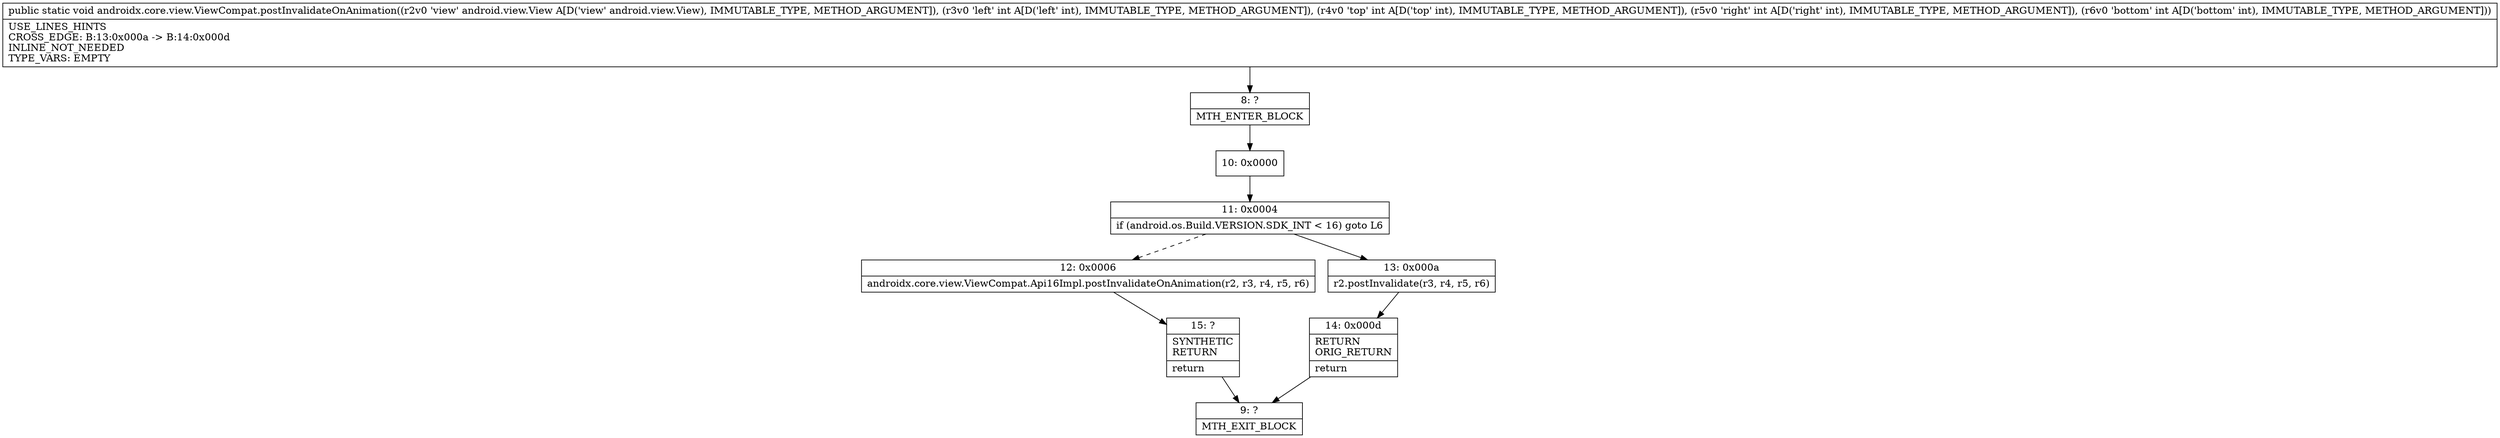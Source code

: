 digraph "CFG forandroidx.core.view.ViewCompat.postInvalidateOnAnimation(Landroid\/view\/View;IIII)V" {
Node_8 [shape=record,label="{8\:\ ?|MTH_ENTER_BLOCK\l}"];
Node_10 [shape=record,label="{10\:\ 0x0000}"];
Node_11 [shape=record,label="{11\:\ 0x0004|if (android.os.Build.VERSION.SDK_INT \< 16) goto L6\l}"];
Node_12 [shape=record,label="{12\:\ 0x0006|androidx.core.view.ViewCompat.Api16Impl.postInvalidateOnAnimation(r2, r3, r4, r5, r6)\l}"];
Node_15 [shape=record,label="{15\:\ ?|SYNTHETIC\lRETURN\l|return\l}"];
Node_9 [shape=record,label="{9\:\ ?|MTH_EXIT_BLOCK\l}"];
Node_13 [shape=record,label="{13\:\ 0x000a|r2.postInvalidate(r3, r4, r5, r6)\l}"];
Node_14 [shape=record,label="{14\:\ 0x000d|RETURN\lORIG_RETURN\l|return\l}"];
MethodNode[shape=record,label="{public static void androidx.core.view.ViewCompat.postInvalidateOnAnimation((r2v0 'view' android.view.View A[D('view' android.view.View), IMMUTABLE_TYPE, METHOD_ARGUMENT]), (r3v0 'left' int A[D('left' int), IMMUTABLE_TYPE, METHOD_ARGUMENT]), (r4v0 'top' int A[D('top' int), IMMUTABLE_TYPE, METHOD_ARGUMENT]), (r5v0 'right' int A[D('right' int), IMMUTABLE_TYPE, METHOD_ARGUMENT]), (r6v0 'bottom' int A[D('bottom' int), IMMUTABLE_TYPE, METHOD_ARGUMENT]))  | USE_LINES_HINTS\lCROSS_EDGE: B:13:0x000a \-\> B:14:0x000d\lINLINE_NOT_NEEDED\lTYPE_VARS: EMPTY\l}"];
MethodNode -> Node_8;Node_8 -> Node_10;
Node_10 -> Node_11;
Node_11 -> Node_12[style=dashed];
Node_11 -> Node_13;
Node_12 -> Node_15;
Node_15 -> Node_9;
Node_13 -> Node_14;
Node_14 -> Node_9;
}

